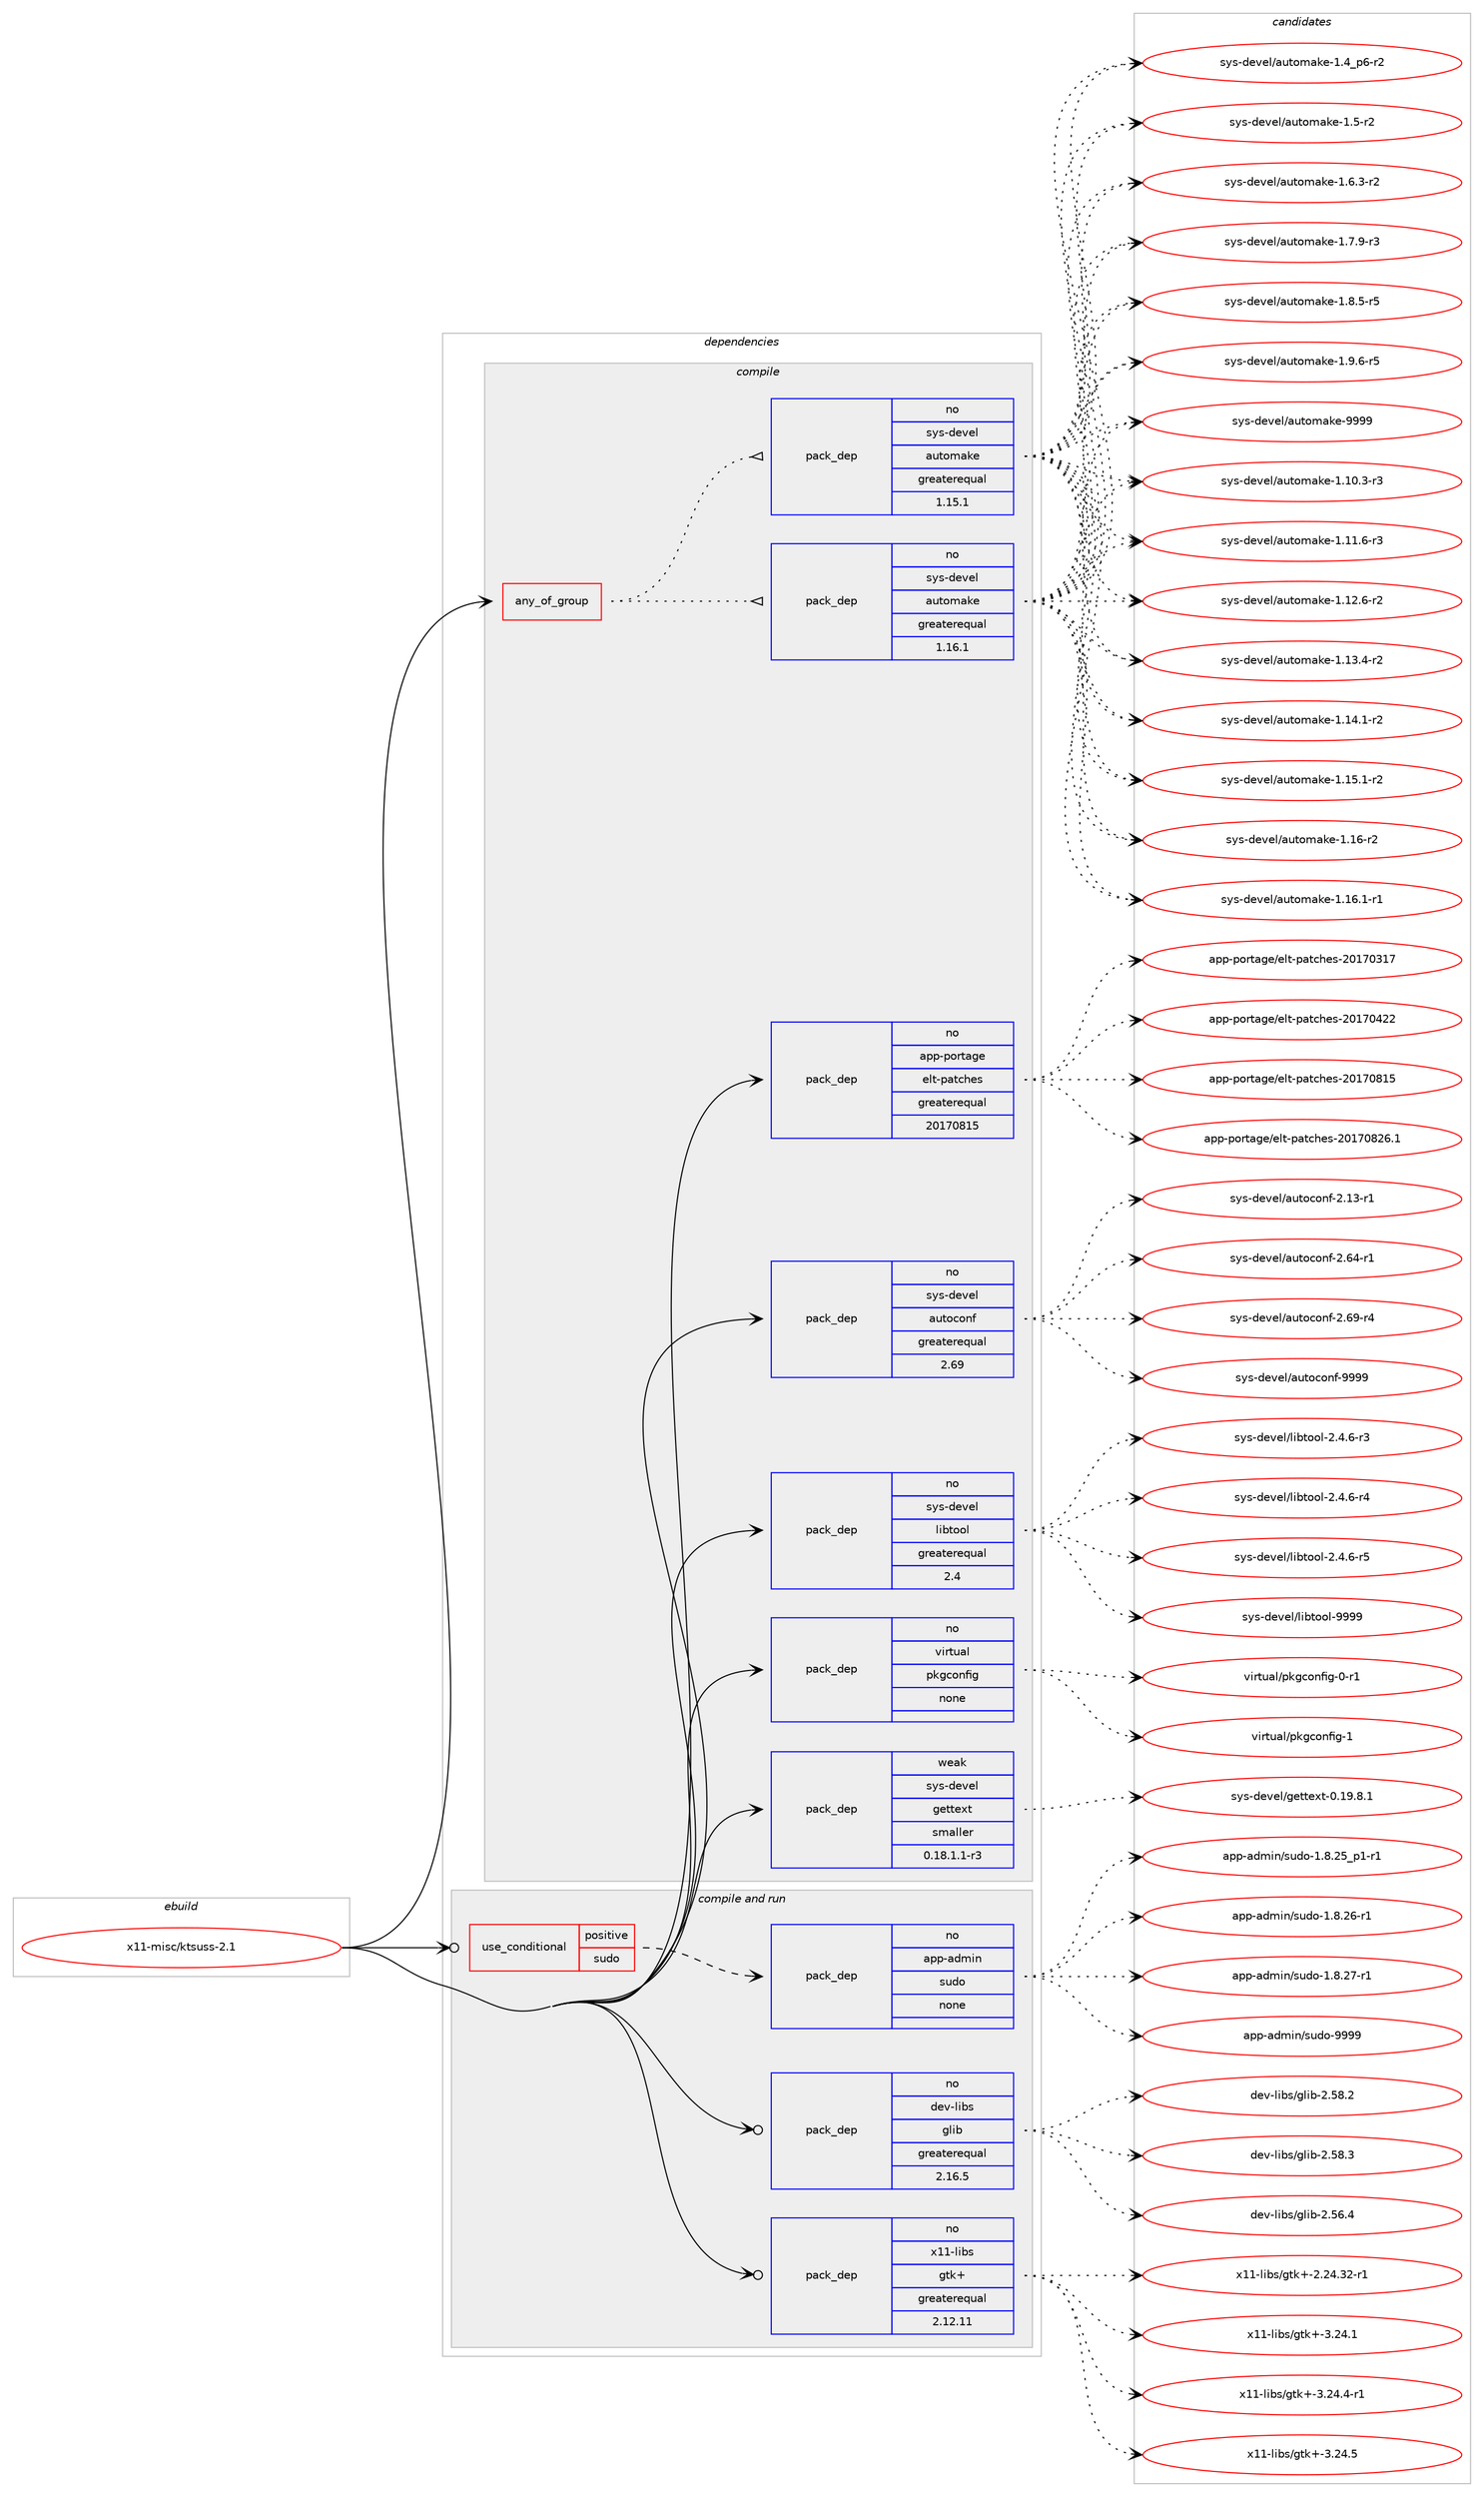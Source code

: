 digraph prolog {

# *************
# Graph options
# *************

newrank=true;
concentrate=true;
compound=true;
graph [rankdir=LR,fontname=Helvetica,fontsize=10,ranksep=1.5];#, ranksep=2.5, nodesep=0.2];
edge  [arrowhead=vee];
node  [fontname=Helvetica,fontsize=10];

# **********
# The ebuild
# **********

subgraph cluster_leftcol {
color=gray;
rank=same;
label=<<i>ebuild</i>>;
id [label="x11-misc/ktsuss-2.1", color=red, width=4, href="../x11-misc/ktsuss-2.1.svg"];
}

# ****************
# The dependencies
# ****************

subgraph cluster_midcol {
color=gray;
label=<<i>dependencies</i>>;
subgraph cluster_compile {
fillcolor="#eeeeee";
style=filled;
label=<<i>compile</i>>;
subgraph any28679 {
dependency1763110 [label=<<TABLE BORDER="0" CELLBORDER="1" CELLSPACING="0" CELLPADDING="4"><TR><TD CELLPADDING="10">any_of_group</TD></TR></TABLE>>, shape=none, color=red];subgraph pack1266940 {
dependency1763111 [label=<<TABLE BORDER="0" CELLBORDER="1" CELLSPACING="0" CELLPADDING="4" WIDTH="220"><TR><TD ROWSPAN="6" CELLPADDING="30">pack_dep</TD></TR><TR><TD WIDTH="110">no</TD></TR><TR><TD>sys-devel</TD></TR><TR><TD>automake</TD></TR><TR><TD>greaterequal</TD></TR><TR><TD>1.16.1</TD></TR></TABLE>>, shape=none, color=blue];
}
dependency1763110:e -> dependency1763111:w [weight=20,style="dotted",arrowhead="oinv"];
subgraph pack1266941 {
dependency1763112 [label=<<TABLE BORDER="0" CELLBORDER="1" CELLSPACING="0" CELLPADDING="4" WIDTH="220"><TR><TD ROWSPAN="6" CELLPADDING="30">pack_dep</TD></TR><TR><TD WIDTH="110">no</TD></TR><TR><TD>sys-devel</TD></TR><TR><TD>automake</TD></TR><TR><TD>greaterequal</TD></TR><TR><TD>1.15.1</TD></TR></TABLE>>, shape=none, color=blue];
}
dependency1763110:e -> dependency1763112:w [weight=20,style="dotted",arrowhead="oinv"];
}
id:e -> dependency1763110:w [weight=20,style="solid",arrowhead="vee"];
subgraph pack1266942 {
dependency1763113 [label=<<TABLE BORDER="0" CELLBORDER="1" CELLSPACING="0" CELLPADDING="4" WIDTH="220"><TR><TD ROWSPAN="6" CELLPADDING="30">pack_dep</TD></TR><TR><TD WIDTH="110">no</TD></TR><TR><TD>app-portage</TD></TR><TR><TD>elt-patches</TD></TR><TR><TD>greaterequal</TD></TR><TR><TD>20170815</TD></TR></TABLE>>, shape=none, color=blue];
}
id:e -> dependency1763113:w [weight=20,style="solid",arrowhead="vee"];
subgraph pack1266943 {
dependency1763114 [label=<<TABLE BORDER="0" CELLBORDER="1" CELLSPACING="0" CELLPADDING="4" WIDTH="220"><TR><TD ROWSPAN="6" CELLPADDING="30">pack_dep</TD></TR><TR><TD WIDTH="110">no</TD></TR><TR><TD>sys-devel</TD></TR><TR><TD>autoconf</TD></TR><TR><TD>greaterequal</TD></TR><TR><TD>2.69</TD></TR></TABLE>>, shape=none, color=blue];
}
id:e -> dependency1763114:w [weight=20,style="solid",arrowhead="vee"];
subgraph pack1266944 {
dependency1763115 [label=<<TABLE BORDER="0" CELLBORDER="1" CELLSPACING="0" CELLPADDING="4" WIDTH="220"><TR><TD ROWSPAN="6" CELLPADDING="30">pack_dep</TD></TR><TR><TD WIDTH="110">no</TD></TR><TR><TD>sys-devel</TD></TR><TR><TD>libtool</TD></TR><TR><TD>greaterequal</TD></TR><TR><TD>2.4</TD></TR></TABLE>>, shape=none, color=blue];
}
id:e -> dependency1763115:w [weight=20,style="solid",arrowhead="vee"];
subgraph pack1266945 {
dependency1763116 [label=<<TABLE BORDER="0" CELLBORDER="1" CELLSPACING="0" CELLPADDING="4" WIDTH="220"><TR><TD ROWSPAN="6" CELLPADDING="30">pack_dep</TD></TR><TR><TD WIDTH="110">no</TD></TR><TR><TD>virtual</TD></TR><TR><TD>pkgconfig</TD></TR><TR><TD>none</TD></TR><TR><TD></TD></TR></TABLE>>, shape=none, color=blue];
}
id:e -> dependency1763116:w [weight=20,style="solid",arrowhead="vee"];
subgraph pack1266946 {
dependency1763117 [label=<<TABLE BORDER="0" CELLBORDER="1" CELLSPACING="0" CELLPADDING="4" WIDTH="220"><TR><TD ROWSPAN="6" CELLPADDING="30">pack_dep</TD></TR><TR><TD WIDTH="110">weak</TD></TR><TR><TD>sys-devel</TD></TR><TR><TD>gettext</TD></TR><TR><TD>smaller</TD></TR><TR><TD>0.18.1.1-r3</TD></TR></TABLE>>, shape=none, color=blue];
}
id:e -> dependency1763117:w [weight=20,style="solid",arrowhead="vee"];
}
subgraph cluster_compileandrun {
fillcolor="#eeeeee";
style=filled;
label=<<i>compile and run</i>>;
subgraph cond466483 {
dependency1763118 [label=<<TABLE BORDER="0" CELLBORDER="1" CELLSPACING="0" CELLPADDING="4"><TR><TD ROWSPAN="3" CELLPADDING="10">use_conditional</TD></TR><TR><TD>positive</TD></TR><TR><TD>sudo</TD></TR></TABLE>>, shape=none, color=red];
subgraph pack1266947 {
dependency1763119 [label=<<TABLE BORDER="0" CELLBORDER="1" CELLSPACING="0" CELLPADDING="4" WIDTH="220"><TR><TD ROWSPAN="6" CELLPADDING="30">pack_dep</TD></TR><TR><TD WIDTH="110">no</TD></TR><TR><TD>app-admin</TD></TR><TR><TD>sudo</TD></TR><TR><TD>none</TD></TR><TR><TD></TD></TR></TABLE>>, shape=none, color=blue];
}
dependency1763118:e -> dependency1763119:w [weight=20,style="dashed",arrowhead="vee"];
}
id:e -> dependency1763118:w [weight=20,style="solid",arrowhead="odotvee"];
subgraph pack1266948 {
dependency1763120 [label=<<TABLE BORDER="0" CELLBORDER="1" CELLSPACING="0" CELLPADDING="4" WIDTH="220"><TR><TD ROWSPAN="6" CELLPADDING="30">pack_dep</TD></TR><TR><TD WIDTH="110">no</TD></TR><TR><TD>dev-libs</TD></TR><TR><TD>glib</TD></TR><TR><TD>greaterequal</TD></TR><TR><TD>2.16.5</TD></TR></TABLE>>, shape=none, color=blue];
}
id:e -> dependency1763120:w [weight=20,style="solid",arrowhead="odotvee"];
subgraph pack1266949 {
dependency1763121 [label=<<TABLE BORDER="0" CELLBORDER="1" CELLSPACING="0" CELLPADDING="4" WIDTH="220"><TR><TD ROWSPAN="6" CELLPADDING="30">pack_dep</TD></TR><TR><TD WIDTH="110">no</TD></TR><TR><TD>x11-libs</TD></TR><TR><TD>gtk+</TD></TR><TR><TD>greaterequal</TD></TR><TR><TD>2.12.11</TD></TR></TABLE>>, shape=none, color=blue];
}
id:e -> dependency1763121:w [weight=20,style="solid",arrowhead="odotvee"];
}
subgraph cluster_run {
fillcolor="#eeeeee";
style=filled;
label=<<i>run</i>>;
}
}

# **************
# The candidates
# **************

subgraph cluster_choices {
rank=same;
color=gray;
label=<<i>candidates</i>>;

subgraph choice1266940 {
color=black;
nodesep=1;
choice11512111545100101118101108479711711611110997107101454946494846514511451 [label="sys-devel/automake-1.10.3-r3", color=red, width=4,href="../sys-devel/automake-1.10.3-r3.svg"];
choice11512111545100101118101108479711711611110997107101454946494946544511451 [label="sys-devel/automake-1.11.6-r3", color=red, width=4,href="../sys-devel/automake-1.11.6-r3.svg"];
choice11512111545100101118101108479711711611110997107101454946495046544511450 [label="sys-devel/automake-1.12.6-r2", color=red, width=4,href="../sys-devel/automake-1.12.6-r2.svg"];
choice11512111545100101118101108479711711611110997107101454946495146524511450 [label="sys-devel/automake-1.13.4-r2", color=red, width=4,href="../sys-devel/automake-1.13.4-r2.svg"];
choice11512111545100101118101108479711711611110997107101454946495246494511450 [label="sys-devel/automake-1.14.1-r2", color=red, width=4,href="../sys-devel/automake-1.14.1-r2.svg"];
choice11512111545100101118101108479711711611110997107101454946495346494511450 [label="sys-devel/automake-1.15.1-r2", color=red, width=4,href="../sys-devel/automake-1.15.1-r2.svg"];
choice1151211154510010111810110847971171161111099710710145494649544511450 [label="sys-devel/automake-1.16-r2", color=red, width=4,href="../sys-devel/automake-1.16-r2.svg"];
choice11512111545100101118101108479711711611110997107101454946495446494511449 [label="sys-devel/automake-1.16.1-r1", color=red, width=4,href="../sys-devel/automake-1.16.1-r1.svg"];
choice115121115451001011181011084797117116111109971071014549465295112544511450 [label="sys-devel/automake-1.4_p6-r2", color=red, width=4,href="../sys-devel/automake-1.4_p6-r2.svg"];
choice11512111545100101118101108479711711611110997107101454946534511450 [label="sys-devel/automake-1.5-r2", color=red, width=4,href="../sys-devel/automake-1.5-r2.svg"];
choice115121115451001011181011084797117116111109971071014549465446514511450 [label="sys-devel/automake-1.6.3-r2", color=red, width=4,href="../sys-devel/automake-1.6.3-r2.svg"];
choice115121115451001011181011084797117116111109971071014549465546574511451 [label="sys-devel/automake-1.7.9-r3", color=red, width=4,href="../sys-devel/automake-1.7.9-r3.svg"];
choice115121115451001011181011084797117116111109971071014549465646534511453 [label="sys-devel/automake-1.8.5-r5", color=red, width=4,href="../sys-devel/automake-1.8.5-r5.svg"];
choice115121115451001011181011084797117116111109971071014549465746544511453 [label="sys-devel/automake-1.9.6-r5", color=red, width=4,href="../sys-devel/automake-1.9.6-r5.svg"];
choice115121115451001011181011084797117116111109971071014557575757 [label="sys-devel/automake-9999", color=red, width=4,href="../sys-devel/automake-9999.svg"];
dependency1763111:e -> choice11512111545100101118101108479711711611110997107101454946494846514511451:w [style=dotted,weight="100"];
dependency1763111:e -> choice11512111545100101118101108479711711611110997107101454946494946544511451:w [style=dotted,weight="100"];
dependency1763111:e -> choice11512111545100101118101108479711711611110997107101454946495046544511450:w [style=dotted,weight="100"];
dependency1763111:e -> choice11512111545100101118101108479711711611110997107101454946495146524511450:w [style=dotted,weight="100"];
dependency1763111:e -> choice11512111545100101118101108479711711611110997107101454946495246494511450:w [style=dotted,weight="100"];
dependency1763111:e -> choice11512111545100101118101108479711711611110997107101454946495346494511450:w [style=dotted,weight="100"];
dependency1763111:e -> choice1151211154510010111810110847971171161111099710710145494649544511450:w [style=dotted,weight="100"];
dependency1763111:e -> choice11512111545100101118101108479711711611110997107101454946495446494511449:w [style=dotted,weight="100"];
dependency1763111:e -> choice115121115451001011181011084797117116111109971071014549465295112544511450:w [style=dotted,weight="100"];
dependency1763111:e -> choice11512111545100101118101108479711711611110997107101454946534511450:w [style=dotted,weight="100"];
dependency1763111:e -> choice115121115451001011181011084797117116111109971071014549465446514511450:w [style=dotted,weight="100"];
dependency1763111:e -> choice115121115451001011181011084797117116111109971071014549465546574511451:w [style=dotted,weight="100"];
dependency1763111:e -> choice115121115451001011181011084797117116111109971071014549465646534511453:w [style=dotted,weight="100"];
dependency1763111:e -> choice115121115451001011181011084797117116111109971071014549465746544511453:w [style=dotted,weight="100"];
dependency1763111:e -> choice115121115451001011181011084797117116111109971071014557575757:w [style=dotted,weight="100"];
}
subgraph choice1266941 {
color=black;
nodesep=1;
choice11512111545100101118101108479711711611110997107101454946494846514511451 [label="sys-devel/automake-1.10.3-r3", color=red, width=4,href="../sys-devel/automake-1.10.3-r3.svg"];
choice11512111545100101118101108479711711611110997107101454946494946544511451 [label="sys-devel/automake-1.11.6-r3", color=red, width=4,href="../sys-devel/automake-1.11.6-r3.svg"];
choice11512111545100101118101108479711711611110997107101454946495046544511450 [label="sys-devel/automake-1.12.6-r2", color=red, width=4,href="../sys-devel/automake-1.12.6-r2.svg"];
choice11512111545100101118101108479711711611110997107101454946495146524511450 [label="sys-devel/automake-1.13.4-r2", color=red, width=4,href="../sys-devel/automake-1.13.4-r2.svg"];
choice11512111545100101118101108479711711611110997107101454946495246494511450 [label="sys-devel/automake-1.14.1-r2", color=red, width=4,href="../sys-devel/automake-1.14.1-r2.svg"];
choice11512111545100101118101108479711711611110997107101454946495346494511450 [label="sys-devel/automake-1.15.1-r2", color=red, width=4,href="../sys-devel/automake-1.15.1-r2.svg"];
choice1151211154510010111810110847971171161111099710710145494649544511450 [label="sys-devel/automake-1.16-r2", color=red, width=4,href="../sys-devel/automake-1.16-r2.svg"];
choice11512111545100101118101108479711711611110997107101454946495446494511449 [label="sys-devel/automake-1.16.1-r1", color=red, width=4,href="../sys-devel/automake-1.16.1-r1.svg"];
choice115121115451001011181011084797117116111109971071014549465295112544511450 [label="sys-devel/automake-1.4_p6-r2", color=red, width=4,href="../sys-devel/automake-1.4_p6-r2.svg"];
choice11512111545100101118101108479711711611110997107101454946534511450 [label="sys-devel/automake-1.5-r2", color=red, width=4,href="../sys-devel/automake-1.5-r2.svg"];
choice115121115451001011181011084797117116111109971071014549465446514511450 [label="sys-devel/automake-1.6.3-r2", color=red, width=4,href="../sys-devel/automake-1.6.3-r2.svg"];
choice115121115451001011181011084797117116111109971071014549465546574511451 [label="sys-devel/automake-1.7.9-r3", color=red, width=4,href="../sys-devel/automake-1.7.9-r3.svg"];
choice115121115451001011181011084797117116111109971071014549465646534511453 [label="sys-devel/automake-1.8.5-r5", color=red, width=4,href="../sys-devel/automake-1.8.5-r5.svg"];
choice115121115451001011181011084797117116111109971071014549465746544511453 [label="sys-devel/automake-1.9.6-r5", color=red, width=4,href="../sys-devel/automake-1.9.6-r5.svg"];
choice115121115451001011181011084797117116111109971071014557575757 [label="sys-devel/automake-9999", color=red, width=4,href="../sys-devel/automake-9999.svg"];
dependency1763112:e -> choice11512111545100101118101108479711711611110997107101454946494846514511451:w [style=dotted,weight="100"];
dependency1763112:e -> choice11512111545100101118101108479711711611110997107101454946494946544511451:w [style=dotted,weight="100"];
dependency1763112:e -> choice11512111545100101118101108479711711611110997107101454946495046544511450:w [style=dotted,weight="100"];
dependency1763112:e -> choice11512111545100101118101108479711711611110997107101454946495146524511450:w [style=dotted,weight="100"];
dependency1763112:e -> choice11512111545100101118101108479711711611110997107101454946495246494511450:w [style=dotted,weight="100"];
dependency1763112:e -> choice11512111545100101118101108479711711611110997107101454946495346494511450:w [style=dotted,weight="100"];
dependency1763112:e -> choice1151211154510010111810110847971171161111099710710145494649544511450:w [style=dotted,weight="100"];
dependency1763112:e -> choice11512111545100101118101108479711711611110997107101454946495446494511449:w [style=dotted,weight="100"];
dependency1763112:e -> choice115121115451001011181011084797117116111109971071014549465295112544511450:w [style=dotted,weight="100"];
dependency1763112:e -> choice11512111545100101118101108479711711611110997107101454946534511450:w [style=dotted,weight="100"];
dependency1763112:e -> choice115121115451001011181011084797117116111109971071014549465446514511450:w [style=dotted,weight="100"];
dependency1763112:e -> choice115121115451001011181011084797117116111109971071014549465546574511451:w [style=dotted,weight="100"];
dependency1763112:e -> choice115121115451001011181011084797117116111109971071014549465646534511453:w [style=dotted,weight="100"];
dependency1763112:e -> choice115121115451001011181011084797117116111109971071014549465746544511453:w [style=dotted,weight="100"];
dependency1763112:e -> choice115121115451001011181011084797117116111109971071014557575757:w [style=dotted,weight="100"];
}
subgraph choice1266942 {
color=black;
nodesep=1;
choice97112112451121111141169710310147101108116451129711699104101115455048495548514955 [label="app-portage/elt-patches-20170317", color=red, width=4,href="../app-portage/elt-patches-20170317.svg"];
choice97112112451121111141169710310147101108116451129711699104101115455048495548525050 [label="app-portage/elt-patches-20170422", color=red, width=4,href="../app-portage/elt-patches-20170422.svg"];
choice97112112451121111141169710310147101108116451129711699104101115455048495548564953 [label="app-portage/elt-patches-20170815", color=red, width=4,href="../app-portage/elt-patches-20170815.svg"];
choice971121124511211111411697103101471011081164511297116991041011154550484955485650544649 [label="app-portage/elt-patches-20170826.1", color=red, width=4,href="../app-portage/elt-patches-20170826.1.svg"];
dependency1763113:e -> choice97112112451121111141169710310147101108116451129711699104101115455048495548514955:w [style=dotted,weight="100"];
dependency1763113:e -> choice97112112451121111141169710310147101108116451129711699104101115455048495548525050:w [style=dotted,weight="100"];
dependency1763113:e -> choice97112112451121111141169710310147101108116451129711699104101115455048495548564953:w [style=dotted,weight="100"];
dependency1763113:e -> choice971121124511211111411697103101471011081164511297116991041011154550484955485650544649:w [style=dotted,weight="100"];
}
subgraph choice1266943 {
color=black;
nodesep=1;
choice1151211154510010111810110847971171161119911111010245504649514511449 [label="sys-devel/autoconf-2.13-r1", color=red, width=4,href="../sys-devel/autoconf-2.13-r1.svg"];
choice1151211154510010111810110847971171161119911111010245504654524511449 [label="sys-devel/autoconf-2.64-r1", color=red, width=4,href="../sys-devel/autoconf-2.64-r1.svg"];
choice1151211154510010111810110847971171161119911111010245504654574511452 [label="sys-devel/autoconf-2.69-r4", color=red, width=4,href="../sys-devel/autoconf-2.69-r4.svg"];
choice115121115451001011181011084797117116111991111101024557575757 [label="sys-devel/autoconf-9999", color=red, width=4,href="../sys-devel/autoconf-9999.svg"];
dependency1763114:e -> choice1151211154510010111810110847971171161119911111010245504649514511449:w [style=dotted,weight="100"];
dependency1763114:e -> choice1151211154510010111810110847971171161119911111010245504654524511449:w [style=dotted,weight="100"];
dependency1763114:e -> choice1151211154510010111810110847971171161119911111010245504654574511452:w [style=dotted,weight="100"];
dependency1763114:e -> choice115121115451001011181011084797117116111991111101024557575757:w [style=dotted,weight="100"];
}
subgraph choice1266944 {
color=black;
nodesep=1;
choice1151211154510010111810110847108105981161111111084550465246544511451 [label="sys-devel/libtool-2.4.6-r3", color=red, width=4,href="../sys-devel/libtool-2.4.6-r3.svg"];
choice1151211154510010111810110847108105981161111111084550465246544511452 [label="sys-devel/libtool-2.4.6-r4", color=red, width=4,href="../sys-devel/libtool-2.4.6-r4.svg"];
choice1151211154510010111810110847108105981161111111084550465246544511453 [label="sys-devel/libtool-2.4.6-r5", color=red, width=4,href="../sys-devel/libtool-2.4.6-r5.svg"];
choice1151211154510010111810110847108105981161111111084557575757 [label="sys-devel/libtool-9999", color=red, width=4,href="../sys-devel/libtool-9999.svg"];
dependency1763115:e -> choice1151211154510010111810110847108105981161111111084550465246544511451:w [style=dotted,weight="100"];
dependency1763115:e -> choice1151211154510010111810110847108105981161111111084550465246544511452:w [style=dotted,weight="100"];
dependency1763115:e -> choice1151211154510010111810110847108105981161111111084550465246544511453:w [style=dotted,weight="100"];
dependency1763115:e -> choice1151211154510010111810110847108105981161111111084557575757:w [style=dotted,weight="100"];
}
subgraph choice1266945 {
color=black;
nodesep=1;
choice11810511411611797108471121071039911111010210510345484511449 [label="virtual/pkgconfig-0-r1", color=red, width=4,href="../virtual/pkgconfig-0-r1.svg"];
choice1181051141161179710847112107103991111101021051034549 [label="virtual/pkgconfig-1", color=red, width=4,href="../virtual/pkgconfig-1.svg"];
dependency1763116:e -> choice11810511411611797108471121071039911111010210510345484511449:w [style=dotted,weight="100"];
dependency1763116:e -> choice1181051141161179710847112107103991111101021051034549:w [style=dotted,weight="100"];
}
subgraph choice1266946 {
color=black;
nodesep=1;
choice1151211154510010111810110847103101116116101120116454846495746564649 [label="sys-devel/gettext-0.19.8.1", color=red, width=4,href="../sys-devel/gettext-0.19.8.1.svg"];
dependency1763117:e -> choice1151211154510010111810110847103101116116101120116454846495746564649:w [style=dotted,weight="100"];
}
subgraph choice1266947 {
color=black;
nodesep=1;
choice971121124597100109105110471151171001114549465646505395112494511449 [label="app-admin/sudo-1.8.25_p1-r1", color=red, width=4,href="../app-admin/sudo-1.8.25_p1-r1.svg"];
choice97112112459710010910511047115117100111454946564650544511449 [label="app-admin/sudo-1.8.26-r1", color=red, width=4,href="../app-admin/sudo-1.8.26-r1.svg"];
choice97112112459710010910511047115117100111454946564650554511449 [label="app-admin/sudo-1.8.27-r1", color=red, width=4,href="../app-admin/sudo-1.8.27-r1.svg"];
choice971121124597100109105110471151171001114557575757 [label="app-admin/sudo-9999", color=red, width=4,href="../app-admin/sudo-9999.svg"];
dependency1763119:e -> choice971121124597100109105110471151171001114549465646505395112494511449:w [style=dotted,weight="100"];
dependency1763119:e -> choice97112112459710010910511047115117100111454946564650544511449:w [style=dotted,weight="100"];
dependency1763119:e -> choice97112112459710010910511047115117100111454946564650554511449:w [style=dotted,weight="100"];
dependency1763119:e -> choice971121124597100109105110471151171001114557575757:w [style=dotted,weight="100"];
}
subgraph choice1266948 {
color=black;
nodesep=1;
choice1001011184510810598115471031081059845504653544652 [label="dev-libs/glib-2.56.4", color=red, width=4,href="../dev-libs/glib-2.56.4.svg"];
choice1001011184510810598115471031081059845504653564650 [label="dev-libs/glib-2.58.2", color=red, width=4,href="../dev-libs/glib-2.58.2.svg"];
choice1001011184510810598115471031081059845504653564651 [label="dev-libs/glib-2.58.3", color=red, width=4,href="../dev-libs/glib-2.58.3.svg"];
dependency1763120:e -> choice1001011184510810598115471031081059845504653544652:w [style=dotted,weight="100"];
dependency1763120:e -> choice1001011184510810598115471031081059845504653564650:w [style=dotted,weight="100"];
dependency1763120:e -> choice1001011184510810598115471031081059845504653564651:w [style=dotted,weight="100"];
}
subgraph choice1266949 {
color=black;
nodesep=1;
choice12049494510810598115471031161074345504650524651504511449 [label="x11-libs/gtk+-2.24.32-r1", color=red, width=4,href="../x11-libs/gtk+-2.24.32-r1.svg"];
choice12049494510810598115471031161074345514650524649 [label="x11-libs/gtk+-3.24.1", color=red, width=4,href="../x11-libs/gtk+-3.24.1.svg"];
choice120494945108105981154710311610743455146505246524511449 [label="x11-libs/gtk+-3.24.4-r1", color=red, width=4,href="../x11-libs/gtk+-3.24.4-r1.svg"];
choice12049494510810598115471031161074345514650524653 [label="x11-libs/gtk+-3.24.5", color=red, width=4,href="../x11-libs/gtk+-3.24.5.svg"];
dependency1763121:e -> choice12049494510810598115471031161074345504650524651504511449:w [style=dotted,weight="100"];
dependency1763121:e -> choice12049494510810598115471031161074345514650524649:w [style=dotted,weight="100"];
dependency1763121:e -> choice120494945108105981154710311610743455146505246524511449:w [style=dotted,weight="100"];
dependency1763121:e -> choice12049494510810598115471031161074345514650524653:w [style=dotted,weight="100"];
}
}

}
